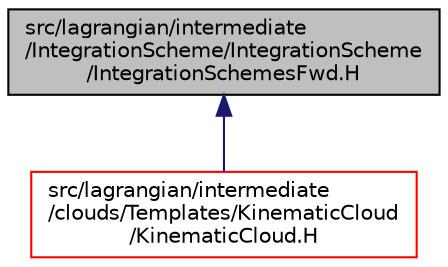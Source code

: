 digraph "src/lagrangian/intermediate/IntegrationScheme/IntegrationScheme/IntegrationSchemesFwd.H"
{
  bgcolor="transparent";
  edge [fontname="Helvetica",fontsize="10",labelfontname="Helvetica",labelfontsize="10"];
  node [fontname="Helvetica",fontsize="10",shape=record];
  Node1 [label="src/lagrangian/intermediate\l/IntegrationScheme/IntegrationScheme\l/IntegrationSchemesFwd.H",height=0.2,width=0.4,color="black", fillcolor="grey75", style="filled", fontcolor="black"];
  Node1 -> Node2 [dir="back",color="midnightblue",fontsize="10",style="solid",fontname="Helvetica"];
  Node2 [label="src/lagrangian/intermediate\l/clouds/Templates/KinematicCloud\l/KinematicCloud.H",height=0.2,width=0.4,color="red",URL="$a06643.html"];
}

